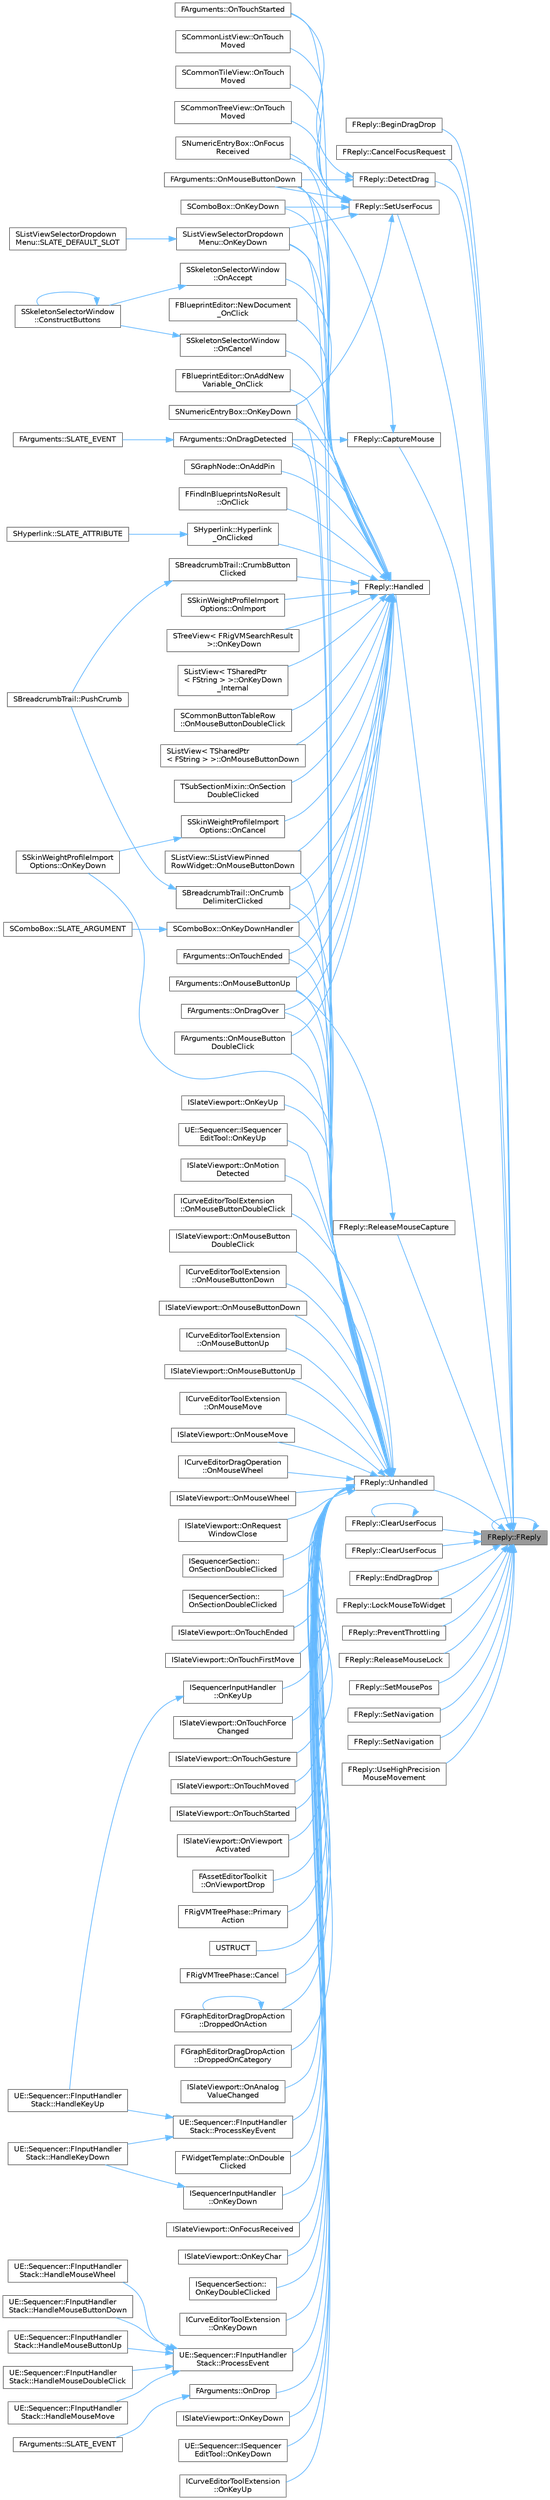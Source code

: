 digraph "FReply::FReply"
{
 // INTERACTIVE_SVG=YES
 // LATEX_PDF_SIZE
  bgcolor="transparent";
  edge [fontname=Helvetica,fontsize=10,labelfontname=Helvetica,labelfontsize=10];
  node [fontname=Helvetica,fontsize=10,shape=box,height=0.2,width=0.4];
  rankdir="RL";
  Node1 [id="Node000001",label="FReply::FReply",height=0.2,width=0.4,color="gray40", fillcolor="grey60", style="filled", fontcolor="black",tooltip="Hidden default constructor."];
  Node1 -> Node1 [id="edge1_Node000001_Node000001",dir="back",color="steelblue1",style="solid",tooltip=" "];
  Node1 -> Node2 [id="edge2_Node000001_Node000002",dir="back",color="steelblue1",style="solid",tooltip=" "];
  Node2 [id="Node000002",label="FReply::BeginDragDrop",height=0.2,width=0.4,color="grey40", fillcolor="white", style="filled",URL="$d1/d93/classFReply.html#a55c3212c5bb20b20f6127603564a4c84",tooltip="An event should return FReply::Handled().BeginDragDrop( Content ) to initiate a drag and drop operati..."];
  Node1 -> Node3 [id="edge3_Node000001_Node000003",dir="back",color="steelblue1",style="solid",tooltip=" "];
  Node3 [id="Node000003",label="FReply::CancelFocusRequest",height=0.2,width=0.4,color="grey40", fillcolor="white", style="filled",URL="$d1/d93/classFReply.html#a3a0cd7cf91cec2470f1a84d24ea2dbe4",tooltip="An event should rarely invoke FReply::CancelFocusRequest."];
  Node1 -> Node4 [id="edge4_Node000001_Node000004",dir="back",color="steelblue1",style="solid",tooltip=" "];
  Node4 [id="Node000004",label="FReply::CaptureMouse",height=0.2,width=0.4,color="grey40", fillcolor="white", style="filled",URL="$d1/d93/classFReply.html#aef3ff01d26639b0a184c8ae72b206120",tooltip="An event should return a FReply::Handled().CaptureMouse( SomeWidget ) as a means of asking the system..."];
  Node4 -> Node5 [id="edge5_Node000004_Node000005",dir="back",color="steelblue1",style="solid",tooltip=" "];
  Node5 [id="Node000005",label="FArguments::OnDragDetected",height=0.2,width=0.4,color="grey40", fillcolor="white", style="filled",URL="$d4/dd9/classSTableRow.html#a4d78839b5e87b803b19e82a80d21d541",tooltip=" "];
  Node5 -> Node6 [id="edge6_Node000005_Node000006",dir="back",color="steelblue1",style="solid",tooltip=" "];
  Node6 [id="Node000006",label="FArguments::SLATE_EVENT",height=0.2,width=0.4,color="grey40", fillcolor="white", style="filled",URL="$d4/dd9/classSTableRow.html#ab08f28e56c0f4894e3b4b4f78b9c51bd",tooltip=" "];
  Node4 -> Node7 [id="edge7_Node000004_Node000007",dir="back",color="steelblue1",style="solid",tooltip=" "];
  Node7 [id="Node000007",label="FArguments::OnMouseButtonDown",height=0.2,width=0.4,color="grey40", fillcolor="white", style="filled",URL="$d4/dd9/classSTableRow.html#a8d33319c7173461dc1a65e1d3e63d711",tooltip=" "];
  Node1 -> Node8 [id="edge8_Node000001_Node000008",dir="back",color="steelblue1",style="solid",tooltip=" "];
  Node8 [id="Node000008",label="FReply::ClearUserFocus",height=0.2,width=0.4,color="grey40", fillcolor="white", style="filled",URL="$d1/d93/classFReply.html#a228d5c4f8b7cf2cab8be42cc0e1181a4",tooltip="An event should return a FReply::Handled().ClearUserFocus() to ask the system to clear user focus."];
  Node8 -> Node8 [id="edge9_Node000008_Node000008",dir="back",color="steelblue1",style="solid",tooltip=" "];
  Node1 -> Node9 [id="edge10_Node000001_Node000009",dir="back",color="steelblue1",style="solid",tooltip=" "];
  Node9 [id="Node000009",label="FReply::ClearUserFocus",height=0.2,width=0.4,color="grey40", fillcolor="white", style="filled",URL="$d1/d93/classFReply.html#a0436959188cb0e59ef744eeb67525705",tooltip="An event should return a FReply::Handled().ClearUserFocus() to ask the system to clear user focus."];
  Node1 -> Node10 [id="edge11_Node000001_Node000010",dir="back",color="steelblue1",style="solid",tooltip=" "];
  Node10 [id="Node000010",label="FReply::DetectDrag",height=0.2,width=0.4,color="grey40", fillcolor="white", style="filled",URL="$d1/d93/classFReply.html#a9bf2aea4c5e648f8290aea1f246955e2",tooltip="Ask Slate to detect if a user started dragging in this widget."];
  Node10 -> Node7 [id="edge12_Node000010_Node000007",dir="back",color="steelblue1",style="solid",tooltip=" "];
  Node10 -> Node11 [id="edge13_Node000010_Node000011",dir="back",color="steelblue1",style="solid",tooltip=" "];
  Node11 [id="Node000011",label="FArguments::OnTouchStarted",height=0.2,width=0.4,color="grey40", fillcolor="white", style="filled",URL="$d4/dd9/classSTableRow.html#a65e7bc4d6dbab8a84e1af440cfb53225",tooltip=" "];
  Node1 -> Node12 [id="edge14_Node000001_Node000012",dir="back",color="steelblue1",style="solid",tooltip=" "];
  Node12 [id="Node000012",label="FReply::EndDragDrop",height=0.2,width=0.4,color="grey40", fillcolor="white", style="filled",URL="$d1/d93/classFReply.html#ab6c41119bb8c80b5a6cfd836df52bbd1",tooltip="An event should return FReply::Handled().EndDragDrop() to request that the current drag/drop operatio..."];
  Node1 -> Node13 [id="edge15_Node000001_Node000013",dir="back",color="steelblue1",style="solid",tooltip=" "];
  Node13 [id="Node000013",label="FReply::Handled",height=0.2,width=0.4,color="grey40", fillcolor="white", style="filled",URL="$d1/d93/classFReply.html#af1dc4382b4be21e68dfe6454f34c791f",tooltip="An event should return a FReply::Handled() to let the system know that an event was handled."];
  Node13 -> Node14 [id="edge16_Node000013_Node000014",dir="back",color="steelblue1",style="solid",tooltip=" "];
  Node14 [id="Node000014",label="SBreadcrumbTrail::CrumbButton\lClicked",height=0.2,width=0.4,color="grey40", fillcolor="white", style="filled",URL="$dd/d7a/classSBreadcrumbTrail.html#a80ddc846302001c545ec76ced071eba4",tooltip="Handler for when a crumb is clicked."];
  Node14 -> Node15 [id="edge17_Node000014_Node000015",dir="back",color="steelblue1",style="solid",tooltip=" "];
  Node15 [id="Node000015",label="SBreadcrumbTrail::PushCrumb",height=0.2,width=0.4,color="grey40", fillcolor="white", style="filled",URL="$dd/d7a/classSBreadcrumbTrail.html#af41f911d1197a2f0b1c0d7b70f88560c",tooltip="Adds a crumb to the end of the trail."];
  Node13 -> Node16 [id="edge18_Node000013_Node000016",dir="back",color="steelblue1",style="solid",tooltip=" "];
  Node16 [id="Node000016",label="SHyperlink::Hyperlink\l_OnClicked",height=0.2,width=0.4,color="grey40", fillcolor="white", style="filled",URL="$de/d13/classSHyperlink.html#a5902bb911ef12950caaf29218b76b414",tooltip="Invoke the OnNavigate method."];
  Node16 -> Node17 [id="edge19_Node000016_Node000017",dir="back",color="steelblue1",style="solid",tooltip=" "];
  Node17 [id="Node000017",label="SHyperlink::SLATE_ATTRIBUTE",height=0.2,width=0.4,color="grey40", fillcolor="white", style="filled",URL="$de/d13/classSHyperlink.html#ab140360e1002376597711a44e080873f",tooltip="Construct the hyperlink widgets from a declaration."];
  Node13 -> Node18 [id="edge20_Node000013_Node000018",dir="back",color="steelblue1",style="solid",tooltip=" "];
  Node18 [id="Node000018",label="FBlueprintEditor::NewDocument\l_OnClick",height=0.2,width=0.4,color="grey40", fillcolor="white", style="filled",URL="$dd/d29/classFBlueprintEditor.html#a8c698f06a2fbd50bc041793ae3db6881",tooltip=" "];
  Node13 -> Node19 [id="edge21_Node000013_Node000019",dir="back",color="steelblue1",style="solid",tooltip=" "];
  Node19 [id="Node000019",label="SSkeletonSelectorWindow\l::OnAccept",height=0.2,width=0.4,color="grey40", fillcolor="white", style="filled",URL="$de/d0f/classSSkeletonSelectorWindow.html#a7362dcedfa5f1051acd3306ab138a839",tooltip=" "];
  Node19 -> Node20 [id="edge22_Node000019_Node000020",dir="back",color="steelblue1",style="solid",tooltip=" "];
  Node20 [id="Node000020",label="SSkeletonSelectorWindow\l::ConstructButtons",height=0.2,width=0.4,color="grey40", fillcolor="white", style="filled",URL="$de/d0f/classSSkeletonSelectorWindow.html#a0d2446fcd0233c210ea616ced2bcf8cd",tooltip=" "];
  Node20 -> Node20 [id="edge23_Node000020_Node000020",dir="back",color="steelblue1",style="solid",tooltip=" "];
  Node13 -> Node21 [id="edge24_Node000013_Node000021",dir="back",color="steelblue1",style="solid",tooltip=" "];
  Node21 [id="Node000021",label="FBlueprintEditor::OnAddNew\lVariable_OnClick",height=0.2,width=0.4,color="grey40", fillcolor="white", style="filled",URL="$dd/d29/classFBlueprintEditor.html#aea075f93b499a0b52cf87d2658c3eca8",tooltip=" "];
  Node13 -> Node22 [id="edge25_Node000013_Node000022",dir="back",color="steelblue1",style="solid",tooltip=" "];
  Node22 [id="Node000022",label="SGraphNode::OnAddPin",height=0.2,width=0.4,color="grey40", fillcolor="white", style="filled",URL="$d8/dcb/classSGraphNode.html#a14cbb2222be3890b8287be71b7ef8d53",tooltip="Callback function executed when Add pin button is clicked."];
  Node13 -> Node23 [id="edge26_Node000013_Node000023",dir="back",color="steelblue1",style="solid",tooltip=" "];
  Node23 [id="Node000023",label="SSkeletonSelectorWindow\l::OnCancel",height=0.2,width=0.4,color="grey40", fillcolor="white", style="filled",URL="$de/d0f/classSSkeletonSelectorWindow.html#a0e8e7241d2c7d6aced8b1565d6f13d40",tooltip=" "];
  Node23 -> Node20 [id="edge27_Node000023_Node000020",dir="back",color="steelblue1",style="solid",tooltip=" "];
  Node13 -> Node24 [id="edge28_Node000013_Node000024",dir="back",color="steelblue1",style="solid",tooltip=" "];
  Node24 [id="Node000024",label="SSkinWeightProfileImport\lOptions::OnCancel",height=0.2,width=0.4,color="grey40", fillcolor="white", style="filled",URL="$da/dd8/classSSkinWeightProfileImportOptions.html#a0bbd2eb8a3f5d9421370392708d4ecd2",tooltip=" "];
  Node24 -> Node25 [id="edge29_Node000024_Node000025",dir="back",color="steelblue1",style="solid",tooltip=" "];
  Node25 [id="Node000025",label="SSkinWeightProfileImport\lOptions::OnKeyDown",height=0.2,width=0.4,color="grey40", fillcolor="white", style="filled",URL="$da/dd8/classSSkinWeightProfileImportOptions.html#ac62fea0a51b389326ae45509a8a6efd2",tooltip="Called after a key is pressed when this widget has focus (this event bubbles if not handled)"];
  Node13 -> Node26 [id="edge30_Node000013_Node000026",dir="back",color="steelblue1",style="solid",tooltip=" "];
  Node26 [id="Node000026",label="FFindInBlueprintsNoResult\l::OnClick",height=0.2,width=0.4,color="grey40", fillcolor="white", style="filled",URL="$d7/d1b/classFFindInBlueprintsNoResult.html#afe59be5f75695b2fbef4f7f30295c2e0",tooltip="FFindInBlueprintsResult Interface."];
  Node13 -> Node27 [id="edge31_Node000013_Node000027",dir="back",color="steelblue1",style="solid",tooltip=" "];
  Node27 [id="Node000027",label="SBreadcrumbTrail::OnCrumb\lDelimiterClicked",height=0.2,width=0.4,color="grey40", fillcolor="white", style="filled",URL="$dd/d7a/classSBreadcrumbTrail.html#a99484e0e41eeb05dc7546e4c2899c3ec",tooltip=" "];
  Node27 -> Node15 [id="edge32_Node000027_Node000015",dir="back",color="steelblue1",style="solid",tooltip=" "];
  Node13 -> Node5 [id="edge33_Node000013_Node000005",dir="back",color="steelblue1",style="solid",tooltip=" "];
  Node13 -> Node28 [id="edge34_Node000013_Node000028",dir="back",color="steelblue1",style="solid",tooltip=" "];
  Node28 [id="Node000028",label="FArguments::OnDragOver",height=0.2,width=0.4,color="grey40", fillcolor="white", style="filled",URL="$d4/dd9/classSTableRow.html#a05498618a81e5152050782a995758417",tooltip=" "];
  Node13 -> Node29 [id="edge35_Node000013_Node000029",dir="back",color="steelblue1",style="solid",tooltip=" "];
  Node29 [id="Node000029",label="SNumericEntryBox::OnFocus\lReceived",height=0.2,width=0.4,color="grey40", fillcolor="white", style="filled",URL="$dc/db6/classSNumericEntryBox.html#a6221de8302e7d5abe85d2d58c8058c7c",tooltip="Called when focus is given to this widget."];
  Node13 -> Node30 [id="edge36_Node000013_Node000030",dir="back",color="steelblue1",style="solid",tooltip=" "];
  Node30 [id="Node000030",label="SSkinWeightProfileImport\lOptions::OnImport",height=0.2,width=0.4,color="grey40", fillcolor="white", style="filled",URL="$da/dd8/classSSkinWeightProfileImportOptions.html#a18a2be0d74afa85829d1cfca4cb44972",tooltip=" "];
  Node13 -> Node31 [id="edge37_Node000013_Node000031",dir="back",color="steelblue1",style="solid",tooltip=" "];
  Node31 [id="Node000031",label="SComboBox::OnKeyDown",height=0.2,width=0.4,color="grey40", fillcolor="white", style="filled",URL="$da/db2/classSComboBox.html#a339acf2dce0b615536fd2c83753bb092",tooltip="Handle key presses that SListView ignores."];
  Node13 -> Node32 [id="edge38_Node000013_Node000032",dir="back",color="steelblue1",style="solid",tooltip=" "];
  Node32 [id="Node000032",label="SListViewSelectorDropdown\lMenu::OnKeyDown",height=0.2,width=0.4,color="grey40", fillcolor="white", style="filled",URL="$d4/d14/classSListViewSelectorDropdownMenu.html#a5c2f488c8ec9ec94c7af8f13bdfdfc8b",tooltip="Called after a key is pressed when this widget has focus (this event bubbles if not handled)"];
  Node32 -> Node33 [id="edge39_Node000032_Node000033",dir="back",color="steelblue1",style="solid",tooltip=" "];
  Node33 [id="Node000033",label="SListViewSelectorDropdown\lMenu::SLATE_DEFAULT_SLOT",height=0.2,width=0.4,color="grey40", fillcolor="white", style="filled",URL="$d4/d14/classSListViewSelectorDropdownMenu.html#accf67652d822c2f9df177dfd086816ec",tooltip=" "];
  Node13 -> Node34 [id="edge40_Node000013_Node000034",dir="back",color="steelblue1",style="solid",tooltip=" "];
  Node34 [id="Node000034",label="SNumericEntryBox::OnKeyDown",height=0.2,width=0.4,color="grey40", fillcolor="white", style="filled",URL="$dc/db6/classSNumericEntryBox.html#a0395db6acaa3bb1a9da4f5f9e992a0aa",tooltip="Called after a key is pressed when this widget has focus (this event bubbles if not handled)"];
  Node13 -> Node35 [id="edge41_Node000013_Node000035",dir="back",color="steelblue1",style="solid",tooltip=" "];
  Node35 [id="Node000035",label="STreeView\< FRigVMSearchResult\l \>::OnKeyDown",height=0.2,width=0.4,color="grey40", fillcolor="white", style="filled",URL="$de/d1d/classSTreeView.html#a9591fc269f6b6b04e2bd32095c82a39c",tooltip=" "];
  Node13 -> Node36 [id="edge42_Node000013_Node000036",dir="back",color="steelblue1",style="solid",tooltip=" "];
  Node36 [id="Node000036",label="SListView\< TSharedPtr\l\< FString \> \>::OnKeyDown\l_Internal",height=0.2,width=0.4,color="grey40", fillcolor="white", style="filled",URL="$d1/dc1/classSListView.html#ab67839fec7500050c828e4b7ac797339",tooltip=" "];
  Node13 -> Node37 [id="edge43_Node000013_Node000037",dir="back",color="steelblue1",style="solid",tooltip=" "];
  Node37 [id="Node000037",label="SComboBox::OnKeyDownHandler",height=0.2,width=0.4,color="grey40", fillcolor="white", style="filled",URL="$da/db2/classSComboBox.html#a1f4a1c1c45ea82dd51464b1711627bb4",tooltip=" "];
  Node37 -> Node38 [id="edge44_Node000037_Node000038",dir="back",color="steelblue1",style="solid",tooltip=" "];
  Node38 [id="Node000038",label="SComboBox::SLATE_ARGUMENT",height=0.2,width=0.4,color="grey40", fillcolor="white", style="filled",URL="$da/db2/classSComboBox.html#a1e89c3c63a395864956649fccafe6324",tooltip="True if this combo's menu should be collapsed when our parent receives focus, false (default) otherwi..."];
  Node13 -> Node39 [id="edge45_Node000013_Node000039",dir="back",color="steelblue1",style="solid",tooltip=" "];
  Node39 [id="Node000039",label="FArguments::OnMouseButton\lDoubleClick",height=0.2,width=0.4,color="grey40", fillcolor="white", style="filled",URL="$d4/dd9/classSTableRow.html#a19664fde272a7073caaba80175ae470f",tooltip=" "];
  Node13 -> Node40 [id="edge46_Node000013_Node000040",dir="back",color="steelblue1",style="solid",tooltip=" "];
  Node40 [id="Node000040",label="SCommonButtonTableRow\l::OnMouseButtonDoubleClick",height=0.2,width=0.4,color="grey40", fillcolor="white", style="filled",URL="$d5/dfd/classSCommonButtonTableRow.html#a254db4c63acb6031af520c557280bb5b",tooltip=" "];
  Node13 -> Node7 [id="edge47_Node000013_Node000007",dir="back",color="steelblue1",style="solid",tooltip=" "];
  Node13 -> Node41 [id="edge48_Node000013_Node000041",dir="back",color="steelblue1",style="solid",tooltip=" "];
  Node41 [id="Node000041",label="SListView::SListViewPinned\lRowWidget::OnMouseButtonDown",height=0.2,width=0.4,color="grey40", fillcolor="white", style="filled",URL="$d0/daa/classSListView_1_1SListViewPinnedRowWidget.html#a5e9883dafbe2d5a1cad30d40daa05e1c",tooltip="The system calls this method to notify the widget that a mouse button was pressed within it."];
  Node13 -> Node42 [id="edge49_Node000013_Node000042",dir="back",color="steelblue1",style="solid",tooltip=" "];
  Node42 [id="Node000042",label="SListView\< TSharedPtr\l\< FString \> \>::OnMouseButtonDown",height=0.2,width=0.4,color="grey40", fillcolor="white", style="filled",URL="$d1/dc1/classSListView.html#ae87bece12a6ec0d71fea8162a4e64067",tooltip=" "];
  Node13 -> Node43 [id="edge50_Node000013_Node000043",dir="back",color="steelblue1",style="solid",tooltip=" "];
  Node43 [id="Node000043",label="FArguments::OnMouseButtonUp",height=0.2,width=0.4,color="grey40", fillcolor="white", style="filled",URL="$d4/dd9/classSTableRow.html#a7f66927b6a2838ca374fc2f6de31a263",tooltip=" "];
  Node13 -> Node44 [id="edge51_Node000013_Node000044",dir="back",color="steelblue1",style="solid",tooltip=" "];
  Node44 [id="Node000044",label="TSubSectionMixin::OnSection\lDoubleClicked",height=0.2,width=0.4,color="grey40", fillcolor="white", style="filled",URL="$db/d4f/classTSubSectionMixin.html#a513e5d261375bfff7668c595351de38f",tooltip="Called when the section is double clicked."];
  Node13 -> Node45 [id="edge52_Node000013_Node000045",dir="back",color="steelblue1",style="solid",tooltip=" "];
  Node45 [id="Node000045",label="FArguments::OnTouchEnded",height=0.2,width=0.4,color="grey40", fillcolor="white", style="filled",URL="$d4/dd9/classSTableRow.html#a715b53330e2bc8b9c2dc4abd73c71f5f",tooltip=" "];
  Node13 -> Node11 [id="edge53_Node000013_Node000011",dir="back",color="steelblue1",style="solid",tooltip=" "];
  Node1 -> Node46 [id="edge54_Node000001_Node000046",dir="back",color="steelblue1",style="solid",tooltip=" "];
  Node46 [id="Node000046",label="FReply::LockMouseToWidget",height=0.2,width=0.4,color="grey40", fillcolor="white", style="filled",URL="$d1/d93/classFReply.html#ae22e97599eb7bab00dce8f5348e67061",tooltip="An event should return FReply::Handled().LockMouseToWidget( SomeWidget ) as a means of asking the sys..."];
  Node1 -> Node47 [id="edge55_Node000001_Node000047",dir="back",color="steelblue1",style="solid",tooltip=" "];
  Node47 [id="Node000047",label="FReply::PreventThrottling",height=0.2,width=0.4,color="grey40", fillcolor="white", style="filled",URL="$d1/d93/classFReply.html#af1d547c25bcde5d12a6aefeb7bcf8db1",tooltip="Ensures throttling for Slate UI responsiveness is not done on mouse down."];
  Node1 -> Node48 [id="edge56_Node000001_Node000048",dir="back",color="steelblue1",style="solid",tooltip=" "];
  Node48 [id="Node000048",label="FReply::ReleaseMouseCapture",height=0.2,width=0.4,color="grey40", fillcolor="white", style="filled",URL="$d1/d93/classFReply.html#a5c83ff78bec23be265f131869b0753a9",tooltip="An event should return a FReply::Handled().ReleaseMouse() to ask the system to release mouse capture ..."];
  Node48 -> Node43 [id="edge57_Node000048_Node000043",dir="back",color="steelblue1",style="solid",tooltip=" "];
  Node1 -> Node49 [id="edge58_Node000001_Node000049",dir="back",color="steelblue1",style="solid",tooltip=" "];
  Node49 [id="Node000049",label="FReply::ReleaseMouseLock",height=0.2,width=0.4,color="grey40", fillcolor="white", style="filled",URL="$d1/d93/classFReply.html#a3f554ab4781b2254cf4e061373f2c68d",tooltip="An event should return a FReply::Handled().ReleaseMouseLock() to ask the system to release mouse lock..."];
  Node1 -> Node50 [id="edge59_Node000001_Node000050",dir="back",color="steelblue1",style="solid",tooltip=" "];
  Node50 [id="Node000050",label="FReply::SetMousePos",height=0.2,width=0.4,color="grey40", fillcolor="white", style="filled",URL="$d1/d93/classFReply.html#a38cb29dca144f3340e41593bdcdc8676",tooltip="An event should return FReply::Handled().SetMousePos to ask Slate to move the mouse cursor to a diffe..."];
  Node1 -> Node51 [id="edge60_Node000001_Node000051",dir="back",color="steelblue1",style="solid",tooltip=" "];
  Node51 [id="Node000051",label="FReply::SetNavigation",height=0.2,width=0.4,color="grey40", fillcolor="white", style="filled",URL="$d1/d93/classFReply.html#ae82ff104f85466df24b71965ed9a233b",tooltip="An event should return FReply::Handled().SetNavigation( NavigationType ) as a means of asking the sys..."];
  Node1 -> Node52 [id="edge61_Node000001_Node000052",dir="back",color="steelblue1",style="solid",tooltip=" "];
  Node52 [id="Node000052",label="FReply::SetNavigation",height=0.2,width=0.4,color="grey40", fillcolor="white", style="filled",URL="$d1/d93/classFReply.html#a73cf83862fe61fe6f742986df9baeccf",tooltip="An event should return FReply::Handled().SetNavigation( NavigationDestination ) as a means of asking ..."];
  Node1 -> Node53 [id="edge62_Node000001_Node000053",dir="back",color="steelblue1",style="solid",tooltip=" "];
  Node53 [id="Node000053",label="FReply::SetUserFocus",height=0.2,width=0.4,color="grey40", fillcolor="white", style="filled",URL="$d1/d93/classFReply.html#ad2b8596797c71078323e0ff290d64752",tooltip="An event should return FReply::Handled().SetUserFocus( SomeWidget ) as a means of asking the system t..."];
  Node53 -> Node29 [id="edge63_Node000053_Node000029",dir="back",color="steelblue1",style="solid",tooltip=" "];
  Node53 -> Node31 [id="edge64_Node000053_Node000031",dir="back",color="steelblue1",style="solid",tooltip=" "];
  Node53 -> Node32 [id="edge65_Node000053_Node000032",dir="back",color="steelblue1",style="solid",tooltip=" "];
  Node53 -> Node34 [id="edge66_Node000053_Node000034",dir="back",color="steelblue1",style="solid",tooltip=" "];
  Node53 -> Node7 [id="edge67_Node000053_Node000007",dir="back",color="steelblue1",style="solid",tooltip=" "];
  Node53 -> Node54 [id="edge68_Node000053_Node000054",dir="back",color="steelblue1",style="solid",tooltip=" "];
  Node54 [id="Node000054",label="SCommonListView::OnTouch\lMoved",height=0.2,width=0.4,color="grey40", fillcolor="white", style="filled",URL="$df/d1b/classSCommonListView.html#ac17d0c045d9c451619fb3342382ae394",tooltip="Called when a touchpad touch is moved (finger moved)"];
  Node53 -> Node55 [id="edge69_Node000053_Node000055",dir="back",color="steelblue1",style="solid",tooltip=" "];
  Node55 [id="Node000055",label="SCommonTileView::OnTouch\lMoved",height=0.2,width=0.4,color="grey40", fillcolor="white", style="filled",URL="$d4/d4a/classSCommonTileView.html#a76160cc7903b55707a217e08cbc310ac",tooltip="Called when a touchpad touch is moved (finger moved)"];
  Node53 -> Node56 [id="edge70_Node000053_Node000056",dir="back",color="steelblue1",style="solid",tooltip=" "];
  Node56 [id="Node000056",label="SCommonTreeView::OnTouch\lMoved",height=0.2,width=0.4,color="grey40", fillcolor="white", style="filled",URL="$d8/dcf/classSCommonTreeView.html#acc52eb6796ca65cef08a45eecb7e464d",tooltip="Called when a touchpad touch is moved (finger moved)"];
  Node1 -> Node57 [id="edge71_Node000001_Node000057",dir="back",color="steelblue1",style="solid",tooltip=" "];
  Node57 [id="Node000057",label="FReply::Unhandled",height=0.2,width=0.4,color="grey40", fillcolor="white", style="filled",URL="$d1/d93/classFReply.html#aade9ec10b96ca5b6c514b7b6bccf30eb",tooltip="An event should return a FReply::Unhandled() to let the system know that an event was unhandled."];
  Node57 -> Node58 [id="edge72_Node000057_Node000058",dir="back",color="steelblue1",style="solid",tooltip=" "];
  Node58 [id="Node000058",label="FRigVMTreePhase::Cancel",height=0.2,width=0.4,color="grey40", fillcolor="white", style="filled",URL="$d5/d7f/classFRigVMTreePhase.html#a84077493e72998bf925a6839a8660036",tooltip=" "];
  Node57 -> Node59 [id="edge73_Node000057_Node000059",dir="back",color="steelblue1",style="solid",tooltip=" "];
  Node59 [id="Node000059",label="FGraphEditorDragDropAction\l::DroppedOnAction",height=0.2,width=0.4,color="grey40", fillcolor="white", style="filled",URL="$d6/d86/classFGraphEditorDragDropAction.html#a4ca0db5d603ced74d7cf891db8703bf4",tooltip=" "];
  Node59 -> Node59 [id="edge74_Node000059_Node000059",dir="back",color="steelblue1",style="solid",tooltip=" "];
  Node57 -> Node60 [id="edge75_Node000057_Node000060",dir="back",color="steelblue1",style="solid",tooltip=" "];
  Node60 [id="Node000060",label="FGraphEditorDragDropAction\l::DroppedOnCategory",height=0.2,width=0.4,color="grey40", fillcolor="white", style="filled",URL="$d6/d86/classFGraphEditorDragDropAction.html#a18f1e03a927ca939a7b9055fc0a72eae",tooltip=" "];
  Node57 -> Node61 [id="edge76_Node000057_Node000061",dir="back",color="steelblue1",style="solid",tooltip=" "];
  Node61 [id="Node000061",label="ISlateViewport::OnAnalog\lValueChanged",height=0.2,width=0.4,color="grey40", fillcolor="white", style="filled",URL="$dd/d3d/classISlateViewport.html#a2facfcb0e61490377b4f44c8a2b663a2",tooltip="Called when an analog value changes on a button that supports analog."];
  Node57 -> Node27 [id="edge77_Node000057_Node000027",dir="back",color="steelblue1",style="solid",tooltip=" "];
  Node57 -> Node62 [id="edge78_Node000057_Node000062",dir="back",color="steelblue1",style="solid",tooltip=" "];
  Node62 [id="Node000062",label="FWidgetTemplate::OnDouble\lClicked",height=0.2,width=0.4,color="grey40", fillcolor="white", style="filled",URL="$da/d1d/classFWidgetTemplate.html#a99665ee963a8e53f376b357c4c8151c2",tooltip="The the action to perform when the template item is double clicked."];
  Node57 -> Node5 [id="edge79_Node000057_Node000005",dir="back",color="steelblue1",style="solid",tooltip=" "];
  Node57 -> Node28 [id="edge80_Node000057_Node000028",dir="back",color="steelblue1",style="solid",tooltip=" "];
  Node57 -> Node63 [id="edge81_Node000057_Node000063",dir="back",color="steelblue1",style="solid",tooltip=" "];
  Node63 [id="Node000063",label="FArguments::OnDrop",height=0.2,width=0.4,color="grey40", fillcolor="white", style="filled",URL="$d4/dd9/classSTableRow.html#a5edea3989a5e6aba521b53fd32872ea0",tooltip=" "];
  Node63 -> Node64 [id="edge82_Node000063_Node000064",dir="back",color="steelblue1",style="solid",tooltip=" "];
  Node64 [id="Node000064",label="FArguments::SLATE_EVENT",height=0.2,width=0.4,color="grey40", fillcolor="white", style="filled",URL="$d4/dd9/classSTableRow.html#a8decdbb9db2f46ec71183212214157a3",tooltip=" "];
  Node57 -> Node65 [id="edge83_Node000057_Node000065",dir="back",color="steelblue1",style="solid",tooltip=" "];
  Node65 [id="Node000065",label="ISlateViewport::OnFocusReceived",height=0.2,width=0.4,color="grey40", fillcolor="white", style="filled",URL="$dd/d3d/classISlateViewport.html#af4fa5a3728dc83e63d8012cadc5d1954",tooltip="Called when the viewport gains keyboard focus."];
  Node57 -> Node66 [id="edge84_Node000057_Node000066",dir="back",color="steelblue1",style="solid",tooltip=" "];
  Node66 [id="Node000066",label="ISlateViewport::OnKeyChar",height=0.2,width=0.4,color="grey40", fillcolor="white", style="filled",URL="$dd/d3d/classISlateViewport.html#a83c499fdf50f9803b0d929715f16f7f6",tooltip="Called by Slate when a character key is pressed while the viewport has focus."];
  Node57 -> Node67 [id="edge85_Node000057_Node000067",dir="back",color="steelblue1",style="solid",tooltip=" "];
  Node67 [id="Node000067",label="ISequencerSection::\lOnKeyDoubleClicked",height=0.2,width=0.4,color="grey40", fillcolor="white", style="filled",URL="$db/d51/classISequencerSection.html#a3fcfdf75c2288dc533bf2127d51201ed",tooltip="Called when a key on this section is double clicked."];
  Node57 -> Node68 [id="edge86_Node000057_Node000068",dir="back",color="steelblue1",style="solid",tooltip=" "];
  Node68 [id="Node000068",label="ICurveEditorToolExtension\l::OnKeyDown",height=0.2,width=0.4,color="grey40", fillcolor="white", style="filled",URL="$d0/dad/classICurveEditorToolExtension.html#ad50ab7ed888945d56fda542889d2ef55",tooltip=" "];
  Node57 -> Node69 [id="edge87_Node000057_Node000069",dir="back",color="steelblue1",style="solid",tooltip=" "];
  Node69 [id="Node000069",label="ISequencerInputHandler\l::OnKeyDown",height=0.2,width=0.4,color="grey40", fillcolor="white", style="filled",URL="$de/dc6/structISequencerInputHandler.html#ae9728121081e9bdd075f65cb6152c743",tooltip=" "];
  Node69 -> Node70 [id="edge88_Node000069_Node000070",dir="back",color="steelblue1",style="solid",tooltip=" "];
  Node70 [id="Node000070",label="UE::Sequencer::FInputHandler\lStack::HandleKeyDown",height=0.2,width=0.4,color="grey40", fillcolor="white", style="filled",URL="$de/d48/classUE_1_1Sequencer_1_1FInputHandlerStack.html#ae24e3d68e0fbb7d8cf49f0c1d5cd4d93",tooltip=" "];
  Node57 -> Node71 [id="edge89_Node000057_Node000071",dir="back",color="steelblue1",style="solid",tooltip=" "];
  Node71 [id="Node000071",label="ISlateViewport::OnKeyDown",height=0.2,width=0.4,color="grey40", fillcolor="white", style="filled",URL="$dd/d3d/classISlateViewport.html#a08edb6def1cbe6874709323d00df406a",tooltip="Called by Slate when a key is pressed inside the viewport."];
  Node57 -> Node32 [id="edge90_Node000057_Node000032",dir="back",color="steelblue1",style="solid",tooltip=" "];
  Node57 -> Node34 [id="edge91_Node000057_Node000034",dir="back",color="steelblue1",style="solid",tooltip=" "];
  Node57 -> Node25 [id="edge92_Node000057_Node000025",dir="back",color="steelblue1",style="solid",tooltip=" "];
  Node57 -> Node72 [id="edge93_Node000057_Node000072",dir="back",color="steelblue1",style="solid",tooltip=" "];
  Node72 [id="Node000072",label="UE::Sequencer::ISequencer\lEditTool::OnKeyDown",height=0.2,width=0.4,color="grey40", fillcolor="white", style="filled",URL="$dc/d5b/classUE_1_1Sequencer_1_1ISequencerEditTool.html#a0e9013e2b69ea654a0e3ad6b7cbb872e",tooltip=" "];
  Node57 -> Node37 [id="edge94_Node000057_Node000037",dir="back",color="steelblue1",style="solid",tooltip=" "];
  Node57 -> Node73 [id="edge95_Node000057_Node000073",dir="back",color="steelblue1",style="solid",tooltip=" "];
  Node73 [id="Node000073",label="ICurveEditorToolExtension\l::OnKeyUp",height=0.2,width=0.4,color="grey40", fillcolor="white", style="filled",URL="$d0/dad/classICurveEditorToolExtension.html#a97626ebe47709b6b3530ac067a4430c0",tooltip=" "];
  Node57 -> Node74 [id="edge96_Node000057_Node000074",dir="back",color="steelblue1",style="solid",tooltip=" "];
  Node74 [id="Node000074",label="ISequencerInputHandler\l::OnKeyUp",height=0.2,width=0.4,color="grey40", fillcolor="white", style="filled",URL="$de/dc6/structISequencerInputHandler.html#a73011306111c89a771d09c55943241ac",tooltip=" "];
  Node74 -> Node75 [id="edge97_Node000074_Node000075",dir="back",color="steelblue1",style="solid",tooltip=" "];
  Node75 [id="Node000075",label="UE::Sequencer::FInputHandler\lStack::HandleKeyUp",height=0.2,width=0.4,color="grey40", fillcolor="white", style="filled",URL="$de/d48/classUE_1_1Sequencer_1_1FInputHandlerStack.html#a4ef02c623c0780fb81e5b2081751d5b6",tooltip=" "];
  Node57 -> Node76 [id="edge98_Node000057_Node000076",dir="back",color="steelblue1",style="solid",tooltip=" "];
  Node76 [id="Node000076",label="ISlateViewport::OnKeyUp",height=0.2,width=0.4,color="grey40", fillcolor="white", style="filled",URL="$dd/d3d/classISlateViewport.html#a7dc4ded2e8468e4ad1d43080c70e8a5c",tooltip="Called by Slate when a key is released inside the viewport."];
  Node57 -> Node77 [id="edge99_Node000057_Node000077",dir="back",color="steelblue1",style="solid",tooltip=" "];
  Node77 [id="Node000077",label="UE::Sequencer::ISequencer\lEditTool::OnKeyUp",height=0.2,width=0.4,color="grey40", fillcolor="white", style="filled",URL="$dc/d5b/classUE_1_1Sequencer_1_1ISequencerEditTool.html#a715437d83e3118f526f877a98994353e",tooltip=" "];
  Node57 -> Node78 [id="edge100_Node000057_Node000078",dir="back",color="steelblue1",style="solid",tooltip=" "];
  Node78 [id="Node000078",label="ISlateViewport::OnMotion\lDetected",height=0.2,width=0.4,color="grey40", fillcolor="white", style="filled",URL="$dd/d3d/classISlateViewport.html#a3cd2faffb76db73be9b35388cb271c91",tooltip="Called when motion is detected (controller or device) e.g."];
  Node57 -> Node39 [id="edge101_Node000057_Node000039",dir="back",color="steelblue1",style="solid",tooltip=" "];
  Node57 -> Node79 [id="edge102_Node000057_Node000079",dir="back",color="steelblue1",style="solid",tooltip=" "];
  Node79 [id="Node000079",label="ICurveEditorToolExtension\l::OnMouseButtonDoubleClick",height=0.2,width=0.4,color="grey40", fillcolor="white", style="filled",URL="$d0/dad/classICurveEditorToolExtension.html#aa46986a3ca78491029cc9646e3e20e64",tooltip=" "];
  Node57 -> Node80 [id="edge103_Node000057_Node000080",dir="back",color="steelblue1",style="solid",tooltip=" "];
  Node80 [id="Node000080",label="ISlateViewport::OnMouseButton\lDoubleClick",height=0.2,width=0.4,color="grey40", fillcolor="white", style="filled",URL="$dd/d3d/classISlateViewport.html#aa92962bcbacfe067855e9082dcbf4ad5",tooltip="Called by Slate when the mouse wheel is used inside the viewport."];
  Node57 -> Node7 [id="edge104_Node000057_Node000007",dir="back",color="steelblue1",style="solid",tooltip=" "];
  Node57 -> Node81 [id="edge105_Node000057_Node000081",dir="back",color="steelblue1",style="solid",tooltip=" "];
  Node81 [id="Node000081",label="ICurveEditorToolExtension\l::OnMouseButtonDown",height=0.2,width=0.4,color="grey40", fillcolor="white", style="filled",URL="$d0/dad/classICurveEditorToolExtension.html#a5d8db2ae830922b2229ecd486aa514ab",tooltip=" "];
  Node57 -> Node82 [id="edge106_Node000057_Node000082",dir="back",color="steelblue1",style="solid",tooltip=" "];
  Node82 [id="Node000082",label="ISlateViewport::OnMouseButtonDown",height=0.2,width=0.4,color="grey40", fillcolor="white", style="filled",URL="$dd/d3d/classISlateViewport.html#a35139129dd919843cce3474ec9800cef",tooltip="Called by Slate when a mouse button is pressed inside the viewport."];
  Node57 -> Node41 [id="edge107_Node000057_Node000041",dir="back",color="steelblue1",style="solid",tooltip=" "];
  Node57 -> Node43 [id="edge108_Node000057_Node000043",dir="back",color="steelblue1",style="solid",tooltip=" "];
  Node57 -> Node83 [id="edge109_Node000057_Node000083",dir="back",color="steelblue1",style="solid",tooltip=" "];
  Node83 [id="Node000083",label="ICurveEditorToolExtension\l::OnMouseButtonUp",height=0.2,width=0.4,color="grey40", fillcolor="white", style="filled",URL="$d0/dad/classICurveEditorToolExtension.html#ab5bb038f9e228f717110477ebb55d7a9",tooltip=" "];
  Node57 -> Node84 [id="edge110_Node000057_Node000084",dir="back",color="steelblue1",style="solid",tooltip=" "];
  Node84 [id="Node000084",label="ISlateViewport::OnMouseButtonUp",height=0.2,width=0.4,color="grey40", fillcolor="white", style="filled",URL="$dd/d3d/classISlateViewport.html#a122dcb6838c79348663988e75c94cecc",tooltip="Called by Slate when a mouse button is released inside the viewport."];
  Node57 -> Node85 [id="edge111_Node000057_Node000085",dir="back",color="steelblue1",style="solid",tooltip=" "];
  Node85 [id="Node000085",label="ICurveEditorToolExtension\l::OnMouseMove",height=0.2,width=0.4,color="grey40", fillcolor="white", style="filled",URL="$d0/dad/classICurveEditorToolExtension.html#af97b0799919098b441df31995c1e7774",tooltip=" "];
  Node57 -> Node86 [id="edge112_Node000057_Node000086",dir="back",color="steelblue1",style="solid",tooltip=" "];
  Node86 [id="Node000086",label="ISlateViewport::OnMouseMove",height=0.2,width=0.4,color="grey40", fillcolor="white", style="filled",URL="$dd/d3d/classISlateViewport.html#a87c9306a74cd9a004fe770edcdd92234",tooltip="Called by Slate when a mouse button is released inside the viewport."];
  Node57 -> Node87 [id="edge113_Node000057_Node000087",dir="back",color="steelblue1",style="solid",tooltip=" "];
  Node87 [id="Node000087",label="ICurveEditorDragOperation\l::OnMouseWheel",height=0.2,width=0.4,color="grey40", fillcolor="white", style="filled",URL="$d3/d09/classICurveEditorDragOperation.html#af43b50a9dc0480bab49a2430abd80dd1",tooltip="Implementation method for derived types to evaluate a mousewheel event."];
  Node57 -> Node88 [id="edge114_Node000057_Node000088",dir="back",color="steelblue1",style="solid",tooltip=" "];
  Node88 [id="Node000088",label="ISlateViewport::OnMouseWheel",height=0.2,width=0.4,color="grey40", fillcolor="white", style="filled",URL="$dd/d3d/classISlateViewport.html#a7478ed2b97a0b369a6fb762a00b3d8b5",tooltip="Called by Slate when the mouse wheel is used inside the viewport."];
  Node57 -> Node89 [id="edge115_Node000057_Node000089",dir="back",color="steelblue1",style="solid",tooltip=" "];
  Node89 [id="Node000089",label="ISlateViewport::OnRequest\lWindowClose",height=0.2,width=0.4,color="grey40", fillcolor="white", style="filled",URL="$dd/d3d/classISlateViewport.html#a2895d1ee771b57e56824e3c120fc3944",tooltip="Called when the top level window associated with the viewport has been requested to close."];
  Node57 -> Node90 [id="edge116_Node000057_Node000090",dir="back",color="steelblue1",style="solid",tooltip=" "];
  Node90 [id="Node000090",label="ISequencerSection::\lOnSectionDoubleClicked",height=0.2,width=0.4,color="grey40", fillcolor="white", style="filled",URL="$db/d51/classISequencerSection.html#a450c9d025eab7ee553d8f59242d7e2e3",tooltip="Called when the section is double clicked."];
  Node57 -> Node91 [id="edge117_Node000057_Node000091",dir="back",color="steelblue1",style="solid",tooltip=" "];
  Node91 [id="Node000091",label="ISequencerSection::\lOnSectionDoubleClicked",height=0.2,width=0.4,color="grey40", fillcolor="white", style="filled",URL="$db/d51/classISequencerSection.html#a03551d6a36a409f81bf1bed98fd7ea07",tooltip="Called when the section is double clicked."];
  Node57 -> Node45 [id="edge118_Node000057_Node000045",dir="back",color="steelblue1",style="solid",tooltip=" "];
  Node57 -> Node92 [id="edge119_Node000057_Node000092",dir="back",color="steelblue1",style="solid",tooltip=" "];
  Node92 [id="Node000092",label="ISlateViewport::OnTouchEnded",height=0.2,width=0.4,color="grey40", fillcolor="white", style="filled",URL="$dd/d3d/classISlateViewport.html#ac3649552312a0a692165837b2adb13da",tooltip="Called when a touchpad touch is ended (finger lifted)"];
  Node57 -> Node93 [id="edge120_Node000057_Node000093",dir="back",color="steelblue1",style="solid",tooltip=" "];
  Node93 [id="Node000093",label="ISlateViewport::OnTouchFirstMove",height=0.2,width=0.4,color="grey40", fillcolor="white", style="filled",URL="$dd/d3d/classISlateViewport.html#ae3f022c6c8f176d596331c98cc130745",tooltip="Called when a touchpad touch has first moved after initial press."];
  Node57 -> Node94 [id="edge121_Node000057_Node000094",dir="back",color="steelblue1",style="solid",tooltip=" "];
  Node94 [id="Node000094",label="ISlateViewport::OnTouchForce\lChanged",height=0.2,width=0.4,color="grey40", fillcolor="white", style="filled",URL="$dd/d3d/classISlateViewport.html#adbfbf152c752988df9c610ee54ea6f55",tooltip="Called when a touchpad touch force changes, but may or may not have moved."];
  Node57 -> Node95 [id="edge122_Node000057_Node000095",dir="back",color="steelblue1",style="solid",tooltip=" "];
  Node95 [id="Node000095",label="ISlateViewport::OnTouchGesture",height=0.2,width=0.4,color="grey40", fillcolor="white", style="filled",URL="$dd/d3d/classISlateViewport.html#a08264f47b38aeb63dde9e4cbb21f2a43",tooltip="Called on a touchpad gesture event."];
  Node57 -> Node96 [id="edge123_Node000057_Node000096",dir="back",color="steelblue1",style="solid",tooltip=" "];
  Node96 [id="Node000096",label="ISlateViewport::OnTouchMoved",height=0.2,width=0.4,color="grey40", fillcolor="white", style="filled",URL="$dd/d3d/classISlateViewport.html#ad804a31fbbc7f9cd435636afc545a93d",tooltip="Called when a touchpad touch is moved (finger moved)"];
  Node57 -> Node97 [id="edge124_Node000057_Node000097",dir="back",color="steelblue1",style="solid",tooltip=" "];
  Node97 [id="Node000097",label="ISlateViewport::OnTouchStarted",height=0.2,width=0.4,color="grey40", fillcolor="white", style="filled",URL="$dd/d3d/classISlateViewport.html#a14ee0f6b8c9128e3755bed2bf1cb8869",tooltip="Called when a touchpad touch is started (finger down)"];
  Node57 -> Node98 [id="edge125_Node000057_Node000098",dir="back",color="steelblue1",style="solid",tooltip=" "];
  Node98 [id="Node000098",label="ISlateViewport::OnViewport\lActivated",height=0.2,width=0.4,color="grey40", fillcolor="white", style="filled",URL="$dd/d3d/classISlateViewport.html#ac4381dd9e1362454939b78277d2a835f",tooltip="Called when the viewports top level window is being Activated."];
  Node57 -> Node99 [id="edge126_Node000057_Node000099",dir="back",color="steelblue1",style="solid",tooltip=" "];
  Node99 [id="Node000099",label="FAssetEditorToolkit\l::OnViewportDrop",height=0.2,width=0.4,color="grey40", fillcolor="white", style="filled",URL="$d2/d72/classFAssetEditorToolkit.html#a7cc3881eeba3f101503214fa170b117a",tooltip=" "];
  Node57 -> Node100 [id="edge127_Node000057_Node000100",dir="back",color="steelblue1",style="solid",tooltip=" "];
  Node100 [id="Node000100",label="FRigVMTreePhase::Primary\lAction",height=0.2,width=0.4,color="grey40", fillcolor="white", style="filled",URL="$d5/d7f/classFRigVMTreePhase.html#a310376280a29a196d1e22a7dd6facb61",tooltip=" "];
  Node57 -> Node101 [id="edge128_Node000057_Node000101",dir="back",color="steelblue1",style="solid",tooltip=" "];
  Node101 [id="Node000101",label="UE::Sequencer::FInputHandler\lStack::ProcessEvent",height=0.2,width=0.4,color="grey40", fillcolor="white", style="filled",URL="$de/d48/classUE_1_1Sequencer_1_1FInputHandlerStack.html#a4e660ff61e24d678351df39031725932",tooltip=" "];
  Node101 -> Node102 [id="edge129_Node000101_Node000102",dir="back",color="steelblue1",style="solid",tooltip=" "];
  Node102 [id="Node000102",label="UE::Sequencer::FInputHandler\lStack::HandleMouseButtonDown",height=0.2,width=0.4,color="grey40", fillcolor="white", style="filled",URL="$de/d48/classUE_1_1Sequencer_1_1FInputHandlerStack.html#a0a9657b8189dece2ba85a22a2913a032",tooltip="Handle a mouse down."];
  Node101 -> Node103 [id="edge130_Node000101_Node000103",dir="back",color="steelblue1",style="solid",tooltip=" "];
  Node103 [id="Node000103",label="UE::Sequencer::FInputHandler\lStack::HandleMouseButtonUp",height=0.2,width=0.4,color="grey40", fillcolor="white", style="filled",URL="$de/d48/classUE_1_1Sequencer_1_1FInputHandlerStack.html#a77de1d1e6a6340a2f7efe394f5db1d46",tooltip="Handle a mouse up."];
  Node101 -> Node104 [id="edge131_Node000101_Node000104",dir="back",color="steelblue1",style="solid",tooltip=" "];
  Node104 [id="Node000104",label="UE::Sequencer::FInputHandler\lStack::HandleMouseDoubleClick",height=0.2,width=0.4,color="grey40", fillcolor="white", style="filled",URL="$de/d48/classUE_1_1Sequencer_1_1FInputHandlerStack.html#ad0b7243a4506349b07fdfbdd3d06019c",tooltip="Handle a mouse double click."];
  Node101 -> Node105 [id="edge132_Node000101_Node000105",dir="back",color="steelblue1",style="solid",tooltip=" "];
  Node105 [id="Node000105",label="UE::Sequencer::FInputHandler\lStack::HandleMouseMove",height=0.2,width=0.4,color="grey40", fillcolor="white", style="filled",URL="$de/d48/classUE_1_1Sequencer_1_1FInputHandlerStack.html#a642d925ac787fe9029b6bc0b51a01f42",tooltip="Handle a mouse move."];
  Node101 -> Node106 [id="edge133_Node000101_Node000106",dir="back",color="steelblue1",style="solid",tooltip=" "];
  Node106 [id="Node000106",label="UE::Sequencer::FInputHandler\lStack::HandleMouseWheel",height=0.2,width=0.4,color="grey40", fillcolor="white", style="filled",URL="$de/d48/classUE_1_1Sequencer_1_1FInputHandlerStack.html#a6beb8051f09e04f3619550b490f0340b",tooltip="Handle a mouse wheel."];
  Node57 -> Node107 [id="edge134_Node000057_Node000107",dir="back",color="steelblue1",style="solid",tooltip=" "];
  Node107 [id="Node000107",label="UE::Sequencer::FInputHandler\lStack::ProcessKeyEvent",height=0.2,width=0.4,color="grey40", fillcolor="white", style="filled",URL="$de/d48/classUE_1_1Sequencer_1_1FInputHandlerStack.html#a151852e21c741e8ea1cd270302a979b4",tooltip=" "];
  Node107 -> Node70 [id="edge135_Node000107_Node000070",dir="back",color="steelblue1",style="solid",tooltip=" "];
  Node107 -> Node75 [id="edge136_Node000107_Node000075",dir="back",color="steelblue1",style="solid",tooltip=" "];
  Node57 -> Node108 [id="edge137_Node000057_Node000108",dir="back",color="steelblue1",style="solid",tooltip=" "];
  Node108 [id="Node000108",label="USTRUCT",height=0.2,width=0.4,color="grey40", fillcolor="white", style="filled",URL="$d2/dce/EdGraphSchema_8h.html#a3eda4a47cd776754a165534dcadcac8f",tooltip="This structure represents a context dependent action, with sufficient information for the schema to p..."];
  Node1 -> Node109 [id="edge138_Node000001_Node000109",dir="back",color="steelblue1",style="solid",tooltip=" "];
  Node109 [id="Node000109",label="FReply::UseHighPrecision\lMouseMovement",height=0.2,width=0.4,color="grey40", fillcolor="white", style="filled",URL="$d1/d93/classFReply.html#a60e508a3c62e8ea370775a2c22c262f8",tooltip="Enables the use of high precision (raw input) mouse movement, for more accurate mouse movement withou..."];
}
